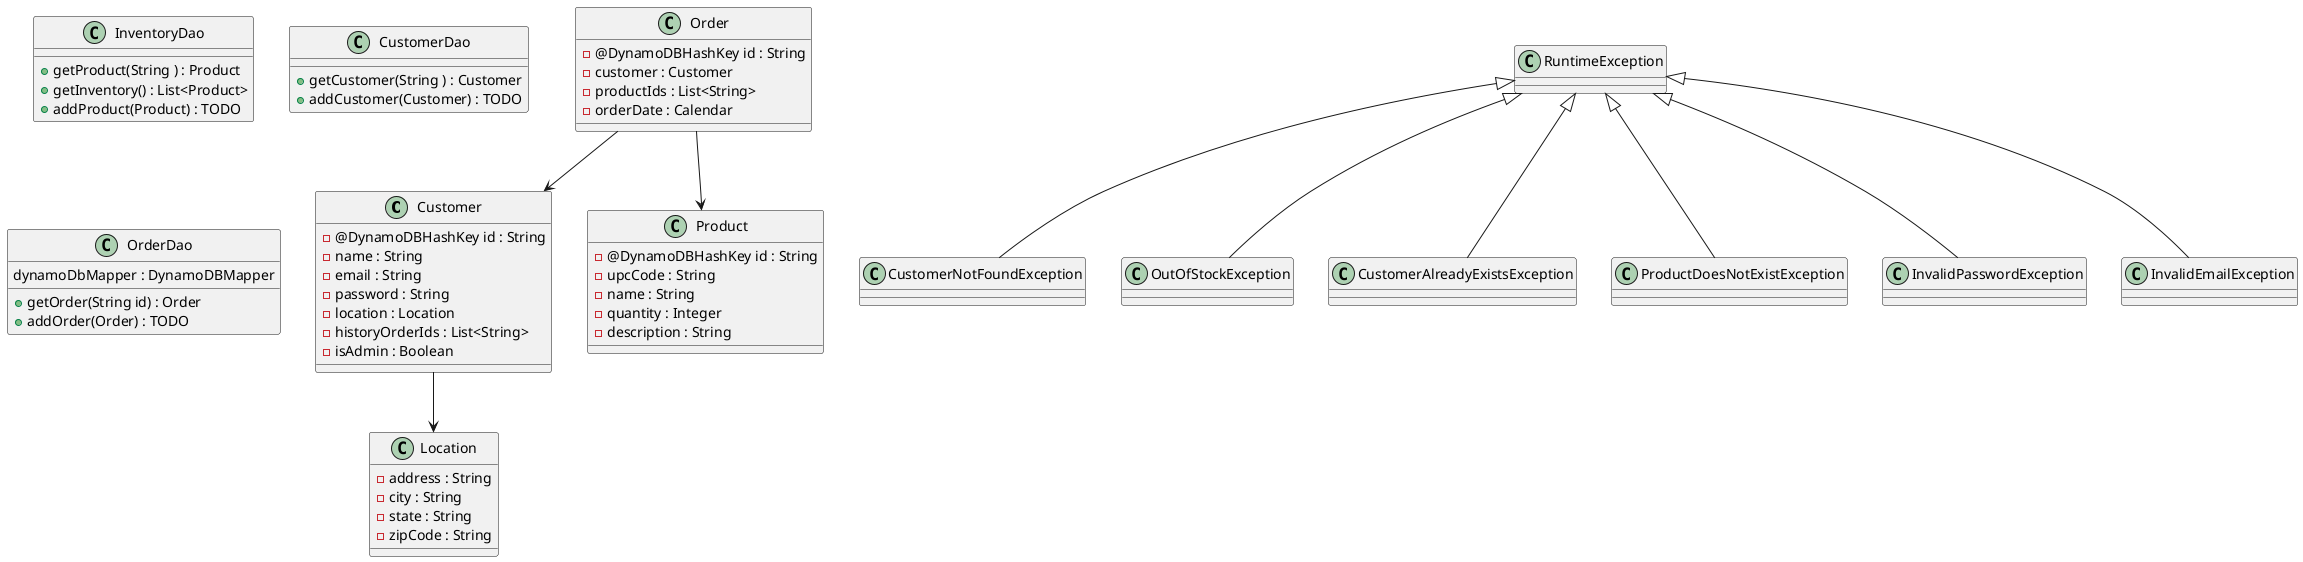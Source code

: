 @startuml


' Changed Existing User to Customer for simplicity in naming other classes -Jackson
class Customer {
-@DynamoDBHashKey id : String
-name : String
-email : String
-password : String
-location : Location
-historyOrderIds : List<String>
-isAdmin : Boolean
}

class Order{
- @DynamoDBHashKey id : String
-customer : Customer
-productIds : List<String>
-orderDate : Calendar
}

class Product{
-@DynamoDBHashKey id : String
-upcCode : String
-name : String
-quantity : Integer
-description : String
}

class Location{
-address : String
-city : String
-state : String
-zipCode : String
}

class InventoryDao {
+getProduct(String ) : Product
+getInventory() : List<Product>
+addProduct(Product) : TODO

}

class CustomerDao {
+getCustomer(String ) : Customer
+addCustomer(Customer) : TODO
}

class OrderDao {
dynamoDbMapper : DynamoDBMapper
+getOrder(String id) : Order
+addOrder(Order) : TODO
}

class CustomerNotFoundException extends RuntimeException{
}

class OutOfStockException extends RuntimeException{
}

class CustomerAlreadyExistsException extends RuntimeException{
}

class ProductDoesNotExistException extends RuntimeException{
}

class InvalidPasswordException extends RuntimeException{
}

class InvalidEmailException extends RuntimeException{
}


Customer --> Location
Order --> Customer
Order--> Product



@enduml

class ProductModel{

}
class OrderModel{
}
class ExistingCustomerModel{
-id : String
-name : String
-email : String
-location : Location
-historyOrderIds : List<String>
-isAdmin : Boolean
}